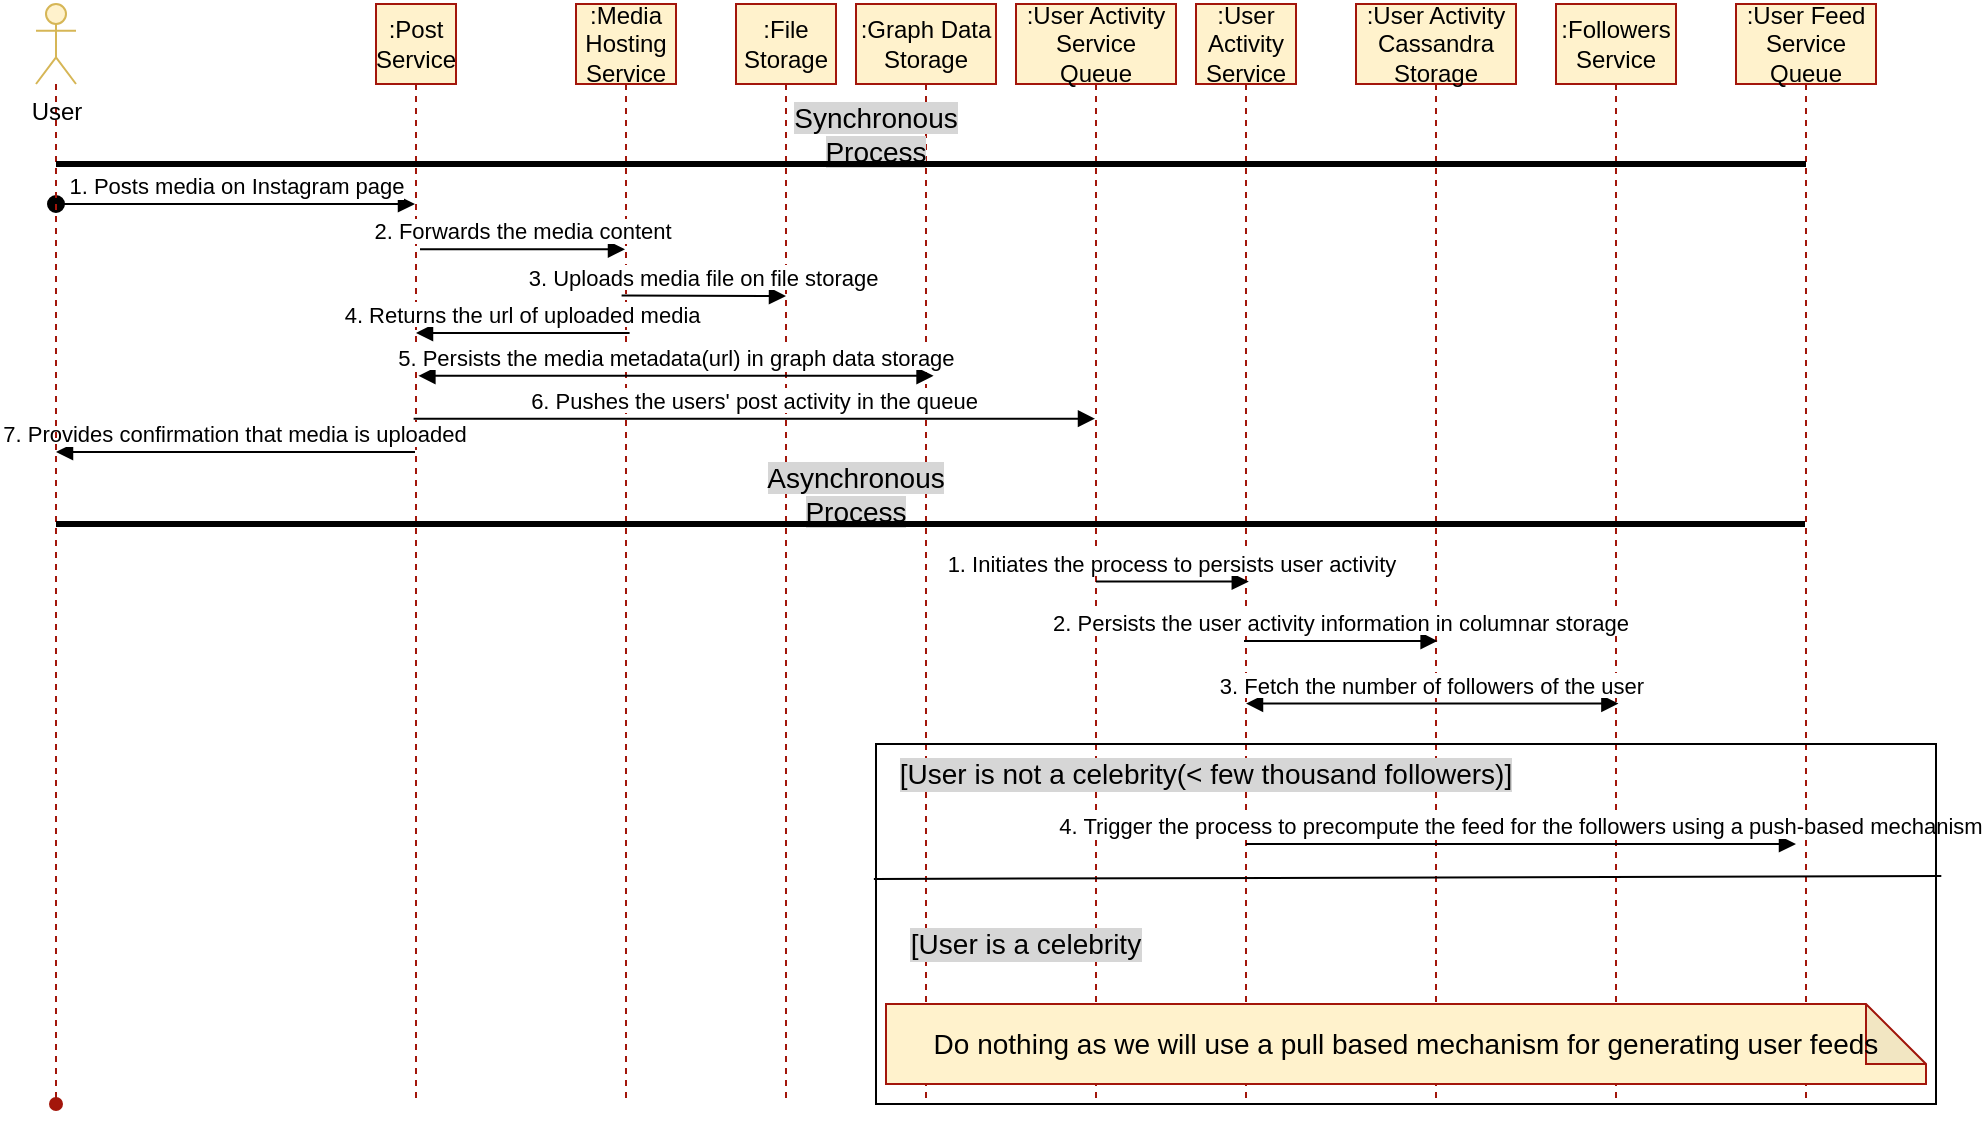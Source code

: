 <mxfile version="16.1.0" type="device"><diagram id="kgpKYQtTHZ0yAKxKKP6v" name="Page-1"><mxGraphModel dx="1888" dy="571" grid="1" gridSize="10" guides="1" tooltips="1" connect="1" arrows="1" fold="1" page="1" pageScale="1" pageWidth="850" pageHeight="1100" math="0" shadow="0"><root><mxCell id="0"/><mxCell id="1" parent="0"/><mxCell id="3nuBFxr9cyL0pnOWT2aG-1" value=":Post Service" style="shape=umlLifeline;perimeter=lifelinePerimeter;container=1;collapsible=0;recursiveResize=0;rounded=0;shadow=0;strokeWidth=1;whiteSpace=wrap;fillColor=#fff2cc;strokeColor=#A3160B;" parent="1" vertex="1"><mxGeometry x="-130" y="10" width="40" height="550" as="geometry"/></mxCell><mxCell id="3nuBFxr9cyL0pnOWT2aG-5" value=":Media Hosting Service" style="shape=umlLifeline;perimeter=lifelinePerimeter;container=1;collapsible=0;recursiveResize=0;rounded=0;shadow=0;strokeWidth=1;align=center;whiteSpace=wrap;fillColor=#fff2cc;strokeColor=#A3160B;" parent="1" vertex="1"><mxGeometry x="-30" y="10" width="50" height="550" as="geometry"/></mxCell><mxCell id="3nuBFxr9cyL0pnOWT2aG-8" value="2. Forwards the media content" style="verticalAlign=bottom;endArrow=block;shadow=0;strokeWidth=1;exitX=0.55;exitY=0.223;exitDx=0;exitDy=0;exitPerimeter=0;" parent="1" source="3nuBFxr9cyL0pnOWT2aG-1" target="3nuBFxr9cyL0pnOWT2aG-5" edge="1"><mxGeometry relative="1" as="geometry"><mxPoint x="-140" y="159" as="sourcePoint"/><mxPoint x="-20" y="150" as="targetPoint"/></mxGeometry></mxCell><mxCell id="3nuBFxr9cyL0pnOWT2aG-3" value="1. Posts media on Instagram page" style="verticalAlign=bottom;startArrow=oval;endArrow=block;startSize=8;shadow=0;strokeWidth=1;html=1;align=center;" parent="1" target="3nuBFxr9cyL0pnOWT2aG-1" edge="1"><mxGeometry relative="1" as="geometry"><mxPoint x="-290" y="110" as="sourcePoint"/><mxPoint x="-170" y="130" as="targetPoint"/></mxGeometry></mxCell><mxCell id="uK3T8D7cnauOxLpEDFnC-1" value=":File Storage" style="shape=umlLifeline;perimeter=lifelinePerimeter;container=1;collapsible=0;recursiveResize=0;rounded=0;shadow=0;strokeWidth=1;align=center;whiteSpace=wrap;fillColor=#fff2cc;strokeColor=#A3160B;" vertex="1" parent="1"><mxGeometry x="50" y="10" width="50" height="550" as="geometry"/></mxCell><mxCell id="uK3T8D7cnauOxLpEDFnC-3" value="3. Uploads media file on file storage" style="verticalAlign=bottom;endArrow=block;shadow=0;strokeWidth=1;exitX=0.456;exitY=0.265;exitDx=0;exitDy=0;exitPerimeter=0;" edge="1" parent="1" source="3nuBFxr9cyL0pnOWT2aG-5"><mxGeometry relative="1" as="geometry"><mxPoint x="15" y="190" as="sourcePoint"/><mxPoint x="75" y="156" as="targetPoint"/></mxGeometry></mxCell><mxCell id="uK3T8D7cnauOxLpEDFnC-4" value=":Graph Data Storage" style="shape=umlLifeline;perimeter=lifelinePerimeter;container=1;collapsible=0;recursiveResize=0;rounded=0;shadow=0;strokeWidth=1;align=center;whiteSpace=wrap;fillColor=#fff2cc;strokeColor=#A3160B;" vertex="1" parent="1"><mxGeometry x="110" y="10" width="70" height="550" as="geometry"/></mxCell><mxCell id="uK3T8D7cnauOxLpEDFnC-32" value="&lt;font style=&quot;font-size: 14px ; background-color: rgb(214 , 214 , 214)&quot;&gt;Asynchronous Process&lt;/font&gt;" style="text;html=1;strokeColor=none;fillColor=none;align=center;verticalAlign=middle;whiteSpace=wrap;rounded=0;" vertex="1" parent="uK3T8D7cnauOxLpEDFnC-4"><mxGeometry x="-30" y="230" width="60" height="30" as="geometry"/></mxCell><mxCell id="uK3T8D7cnauOxLpEDFnC-26" value="&lt;font style=&quot;font-size: 14px ; background-color: rgb(214 , 214 , 214)&quot;&gt;Synchronous Process&lt;/font&gt;" style="text;html=1;strokeColor=none;fillColor=none;align=center;verticalAlign=middle;whiteSpace=wrap;rounded=0;" vertex="1" parent="uK3T8D7cnauOxLpEDFnC-4"><mxGeometry x="-20" y="50" width="60" height="30" as="geometry"/></mxCell><mxCell id="uK3T8D7cnauOxLpEDFnC-5" value=":User Activity Service Queue" style="shape=umlLifeline;perimeter=lifelinePerimeter;container=1;collapsible=0;recursiveResize=0;rounded=0;shadow=0;strokeWidth=1;align=center;whiteSpace=wrap;fillColor=#fff2cc;strokeColor=#A3160B;" vertex="1" parent="1"><mxGeometry x="190" y="10" width="80" height="550" as="geometry"/></mxCell><mxCell id="uK3T8D7cnauOxLpEDFnC-6" value=":User Activity Service" style="shape=umlLifeline;perimeter=lifelinePerimeter;container=1;collapsible=0;recursiveResize=0;rounded=0;shadow=0;strokeWidth=1;align=center;whiteSpace=wrap;fillColor=#fff2cc;strokeColor=#A3160B;" vertex="1" parent="1"><mxGeometry x="280" y="10" width="50" height="550" as="geometry"/></mxCell><mxCell id="uK3T8D7cnauOxLpEDFnC-7" value=":User Activity Cassandra Storage" style="shape=umlLifeline;perimeter=lifelinePerimeter;container=1;collapsible=0;recursiveResize=0;rounded=0;shadow=0;strokeWidth=1;align=center;whiteSpace=wrap;fillColor=#fff2cc;strokeColor=#A3160B;" vertex="1" parent="1"><mxGeometry x="360" y="10" width="80" height="550" as="geometry"/></mxCell><mxCell id="uK3T8D7cnauOxLpEDFnC-8" value=":Followers Service" style="shape=umlLifeline;perimeter=lifelinePerimeter;container=1;collapsible=0;recursiveResize=0;rounded=0;shadow=0;strokeWidth=1;align=center;whiteSpace=wrap;fillColor=#fff2cc;strokeColor=#A3160B;" vertex="1" parent="1"><mxGeometry x="460" y="10" width="60" height="550" as="geometry"/></mxCell><mxCell id="uK3T8D7cnauOxLpEDFnC-9" value=":User Feed Service Queue" style="shape=umlLifeline;perimeter=lifelinePerimeter;container=1;collapsible=0;recursiveResize=0;rounded=0;shadow=0;strokeWidth=1;align=center;whiteSpace=wrap;fillColor=#fff2cc;strokeColor=#A3160B;" vertex="1" parent="1"><mxGeometry x="550" y="10" width="70" height="550" as="geometry"/></mxCell><mxCell id="uK3T8D7cnauOxLpEDFnC-11" value="4. Returns the url of uploaded media" style="verticalAlign=bottom;endArrow=block;shadow=0;strokeWidth=1;exitX=0.536;exitY=0.299;exitDx=0;exitDy=0;exitPerimeter=0;" edge="1" parent="1" source="3nuBFxr9cyL0pnOWT2aG-5" target="3nuBFxr9cyL0pnOWT2aG-1"><mxGeometry relative="1" as="geometry"><mxPoint x="-40" y="131" as="sourcePoint"/><mxPoint x="85" y="131" as="targetPoint"/></mxGeometry></mxCell><mxCell id="uK3T8D7cnauOxLpEDFnC-12" value="5. Persists the media metadata(url) in graph data storage" style="verticalAlign=bottom;endArrow=block;shadow=0;strokeWidth=1;exitX=0.53;exitY=0.338;exitDx=0;exitDy=0;exitPerimeter=0;startArrow=block;startFill=1;entryX=0.554;entryY=0.338;entryDx=0;entryDy=0;entryPerimeter=0;" edge="1" parent="1" source="3nuBFxr9cyL0pnOWT2aG-1" target="uK3T8D7cnauOxLpEDFnC-4"><mxGeometry relative="1" as="geometry"><mxPoint x="-70" y="210" as="sourcePoint"/><mxPoint x="-130.5" y="153.8" as="targetPoint"/></mxGeometry></mxCell><mxCell id="uK3T8D7cnauOxLpEDFnC-13" value="6. Pushes the users' post activity in the queue" style="verticalAlign=bottom;endArrow=block;shadow=0;strokeWidth=1;exitX=0.47;exitY=0.377;exitDx=0;exitDy=0;exitPerimeter=0;" edge="1" parent="1" source="3nuBFxr9cyL0pnOWT2aG-1" target="uK3T8D7cnauOxLpEDFnC-5"><mxGeometry relative="1" as="geometry"><mxPoint x="-140" y="191" as="sourcePoint"/><mxPoint x="266.1" y="180" as="targetPoint"/></mxGeometry></mxCell><mxCell id="uK3T8D7cnauOxLpEDFnC-14" value="7. Provides confirmation that media is uploaded" style="verticalAlign=bottom;endArrow=block;shadow=0;strokeWidth=1;" edge="1" parent="1" source="3nuBFxr9cyL0pnOWT2aG-1"><mxGeometry relative="1" as="geometry"><mxPoint x="-140" y="201" as="sourcePoint"/><mxPoint x="-290" y="234" as="targetPoint"/></mxGeometry></mxCell><mxCell id="uK3T8D7cnauOxLpEDFnC-19" style="edgeStyle=orthogonalEdgeStyle;rounded=0;orthogonalLoop=1;jettySize=auto;html=1;endArrow=oval;endFill=1;dashed=1;fillColor=#fff2cc;strokeColor=#A3160B;" edge="1" parent="1" source="uK3T8D7cnauOxLpEDFnC-18"><mxGeometry relative="1" as="geometry"><mxPoint x="-290" y="560" as="targetPoint"/></mxGeometry></mxCell><mxCell id="uK3T8D7cnauOxLpEDFnC-18" value="User" style="shape=umlActor;verticalLabelPosition=bottom;verticalAlign=top;html=1;outlineConnect=0;fillColor=#fff2cc;strokeColor=#d6b656;" vertex="1" parent="1"><mxGeometry x="-300" y="10" width="20" height="40" as="geometry"/></mxCell><mxCell id="uK3T8D7cnauOxLpEDFnC-21" value="" style="shape=link;html=1;rounded=0;endArrow=oval;endFill=1;strokeColor=none;entryX=0.497;entryY=0.126;entryDx=0;entryDy=0;entryPerimeter=0;fillColor=#647687;startArrow=none;" edge="1" parent="1" source="uK3T8D7cnauOxLpEDFnC-26" target="uK3T8D7cnauOxLpEDFnC-9"><mxGeometry width="100" relative="1" as="geometry"><mxPoint x="-290" y="70" as="sourcePoint"/><mxPoint x="250" y="220" as="targetPoint"/></mxGeometry></mxCell><mxCell id="uK3T8D7cnauOxLpEDFnC-24" value="" style="endArrow=none;html=1;rounded=0;shadow=0;strokeColor=#000000;strokeWidth=3;" edge="1" parent="1"><mxGeometry width="50" height="50" relative="1" as="geometry"><mxPoint x="-290" y="90" as="sourcePoint"/><mxPoint x="585" y="90" as="targetPoint"/><Array as="points"/></mxGeometry></mxCell><mxCell id="uK3T8D7cnauOxLpEDFnC-28" value="" style="shape=link;html=1;rounded=0;endArrow=none;endFill=1;strokeColor=none;entryX=0.497;entryY=0.126;entryDx=0;entryDy=0;entryPerimeter=0;fillColor=#647687;" edge="1" parent="1" target="uK3T8D7cnauOxLpEDFnC-26"><mxGeometry width="100" relative="1" as="geometry"><mxPoint x="-290" y="70" as="sourcePoint"/><mxPoint x="584.79" y="69.22" as="targetPoint"/></mxGeometry></mxCell><mxCell id="uK3T8D7cnauOxLpEDFnC-31" value="" style="endArrow=none;html=1;rounded=0;shadow=0;strokeColor=#000000;strokeWidth=3;" edge="1" parent="1" target="uK3T8D7cnauOxLpEDFnC-9"><mxGeometry width="50" height="50" relative="1" as="geometry"><mxPoint x="-290" y="270" as="sourcePoint"/><mxPoint x="598.01" y="91.44" as="targetPoint"/><Array as="points"/></mxGeometry></mxCell><mxCell id="uK3T8D7cnauOxLpEDFnC-33" value="1. Initiates the process to persists user activity" style="verticalAlign=bottom;endArrow=block;shadow=0;strokeWidth=1;entryX=0.528;entryY=0.525;entryDx=0;entryDy=0;entryPerimeter=0;" edge="1" parent="1" source="uK3T8D7cnauOxLpEDFnC-5" target="uK3T8D7cnauOxLpEDFnC-6"><mxGeometry relative="1" as="geometry"><mxPoint x="-101.2" y="244.19" as="sourcePoint"/><mxPoint x="-280" y="244" as="targetPoint"/></mxGeometry></mxCell><mxCell id="uK3T8D7cnauOxLpEDFnC-34" value="2. Persists the user activity information in columnar storage" style="verticalAlign=bottom;endArrow=block;shadow=0;strokeWidth=1;exitX=0.48;exitY=0.579;exitDx=0;exitDy=0;exitPerimeter=0;entryX=0.51;entryY=0.579;entryDx=0;entryDy=0;entryPerimeter=0;" edge="1" parent="1" source="uK3T8D7cnauOxLpEDFnC-6" target="uK3T8D7cnauOxLpEDFnC-7"><mxGeometry relative="1" as="geometry"><mxPoint x="310" y="347" as="sourcePoint"/><mxPoint x="314.5" y="326.44" as="targetPoint"/></mxGeometry></mxCell><mxCell id="uK3T8D7cnauOxLpEDFnC-35" value="3. Fetch the number of followers of the user" style="verticalAlign=bottom;endArrow=block;shadow=0;strokeWidth=1;exitX=0.5;exitY=0.636;exitDx=0;exitDy=0;exitPerimeter=0;startArrow=block;startFill=1;entryX=0.52;entryY=0.636;entryDx=0;entryDy=0;entryPerimeter=0;" edge="1" parent="1" source="uK3T8D7cnauOxLpEDFnC-6" target="uK3T8D7cnauOxLpEDFnC-8"><mxGeometry relative="1" as="geometry"><mxPoint x="313.2" y="358.4" as="sourcePoint"/><mxPoint x="490" y="350" as="targetPoint"/><Array as="points"/></mxGeometry></mxCell><mxCell id="uK3T8D7cnauOxLpEDFnC-37" value="4. Trigger the process to precompute the feed for the followers using a push-based mechanism" style="verticalAlign=bottom;endArrow=none;shadow=0;strokeWidth=1;endFill=0;startArrow=block;startFill=1;" edge="1" parent="1" target="uK3T8D7cnauOxLpEDFnC-6"><mxGeometry relative="1" as="geometry"><mxPoint x="580" y="430" as="sourcePoint"/><mxPoint x="400.6" y="440" as="targetPoint"/></mxGeometry></mxCell><mxCell id="uK3T8D7cnauOxLpEDFnC-38" value="" style="rounded=0;whiteSpace=wrap;html=1;labelBackgroundColor=#D6D6D6;fontSize=14;strokeColor=#000000;fillColor=none;" vertex="1" parent="1"><mxGeometry x="120" y="380" width="530" height="180" as="geometry"/></mxCell><mxCell id="uK3T8D7cnauOxLpEDFnC-40" value="[User is not a celebrity(&amp;lt; few thousand followers)]" style="text;html=1;strokeColor=none;fillColor=none;align=center;verticalAlign=middle;whiteSpace=wrap;rounded=0;labelBackgroundColor=#D6D6D6;fontSize=14;" vertex="1" parent="1"><mxGeometry x="120" y="380" width="330" height="30" as="geometry"/></mxCell><mxCell id="uK3T8D7cnauOxLpEDFnC-41" value="" style="endArrow=none;html=1;rounded=0;shadow=0;fontSize=14;strokeColor=#000000;strokeWidth=1;exitX=-0.002;exitY=0.375;exitDx=0;exitDy=0;entryX=1.005;entryY=0.367;entryDx=0;entryDy=0;exitPerimeter=0;entryPerimeter=0;" edge="1" parent="1" source="uK3T8D7cnauOxLpEDFnC-38" target="uK3T8D7cnauOxLpEDFnC-38"><mxGeometry width="50" height="50" relative="1" as="geometry"><mxPoint x="180" y="320" as="sourcePoint"/><mxPoint x="230" y="270" as="targetPoint"/></mxGeometry></mxCell><mxCell id="uK3T8D7cnauOxLpEDFnC-42" value="[User is a celebrity" style="text;html=1;strokeColor=none;fillColor=none;align=center;verticalAlign=middle;whiteSpace=wrap;rounded=0;labelBackgroundColor=#D6D6D6;fontSize=14;" vertex="1" parent="1"><mxGeometry x="130" y="465" width="130" height="30" as="geometry"/></mxCell><mxCell id="uK3T8D7cnauOxLpEDFnC-45" value="Do nothing as we will use a pull based mechanism for generating user feeds" style="shape=note;whiteSpace=wrap;html=1;backgroundOutline=1;darkOpacity=0.05;labelBackgroundColor=none;fontSize=14;strokeColor=#A3160B;fillColor=#fff2cc;" vertex="1" parent="1"><mxGeometry x="125" y="510" width="520" height="40" as="geometry"/></mxCell></root></mxGraphModel></diagram></mxfile>
